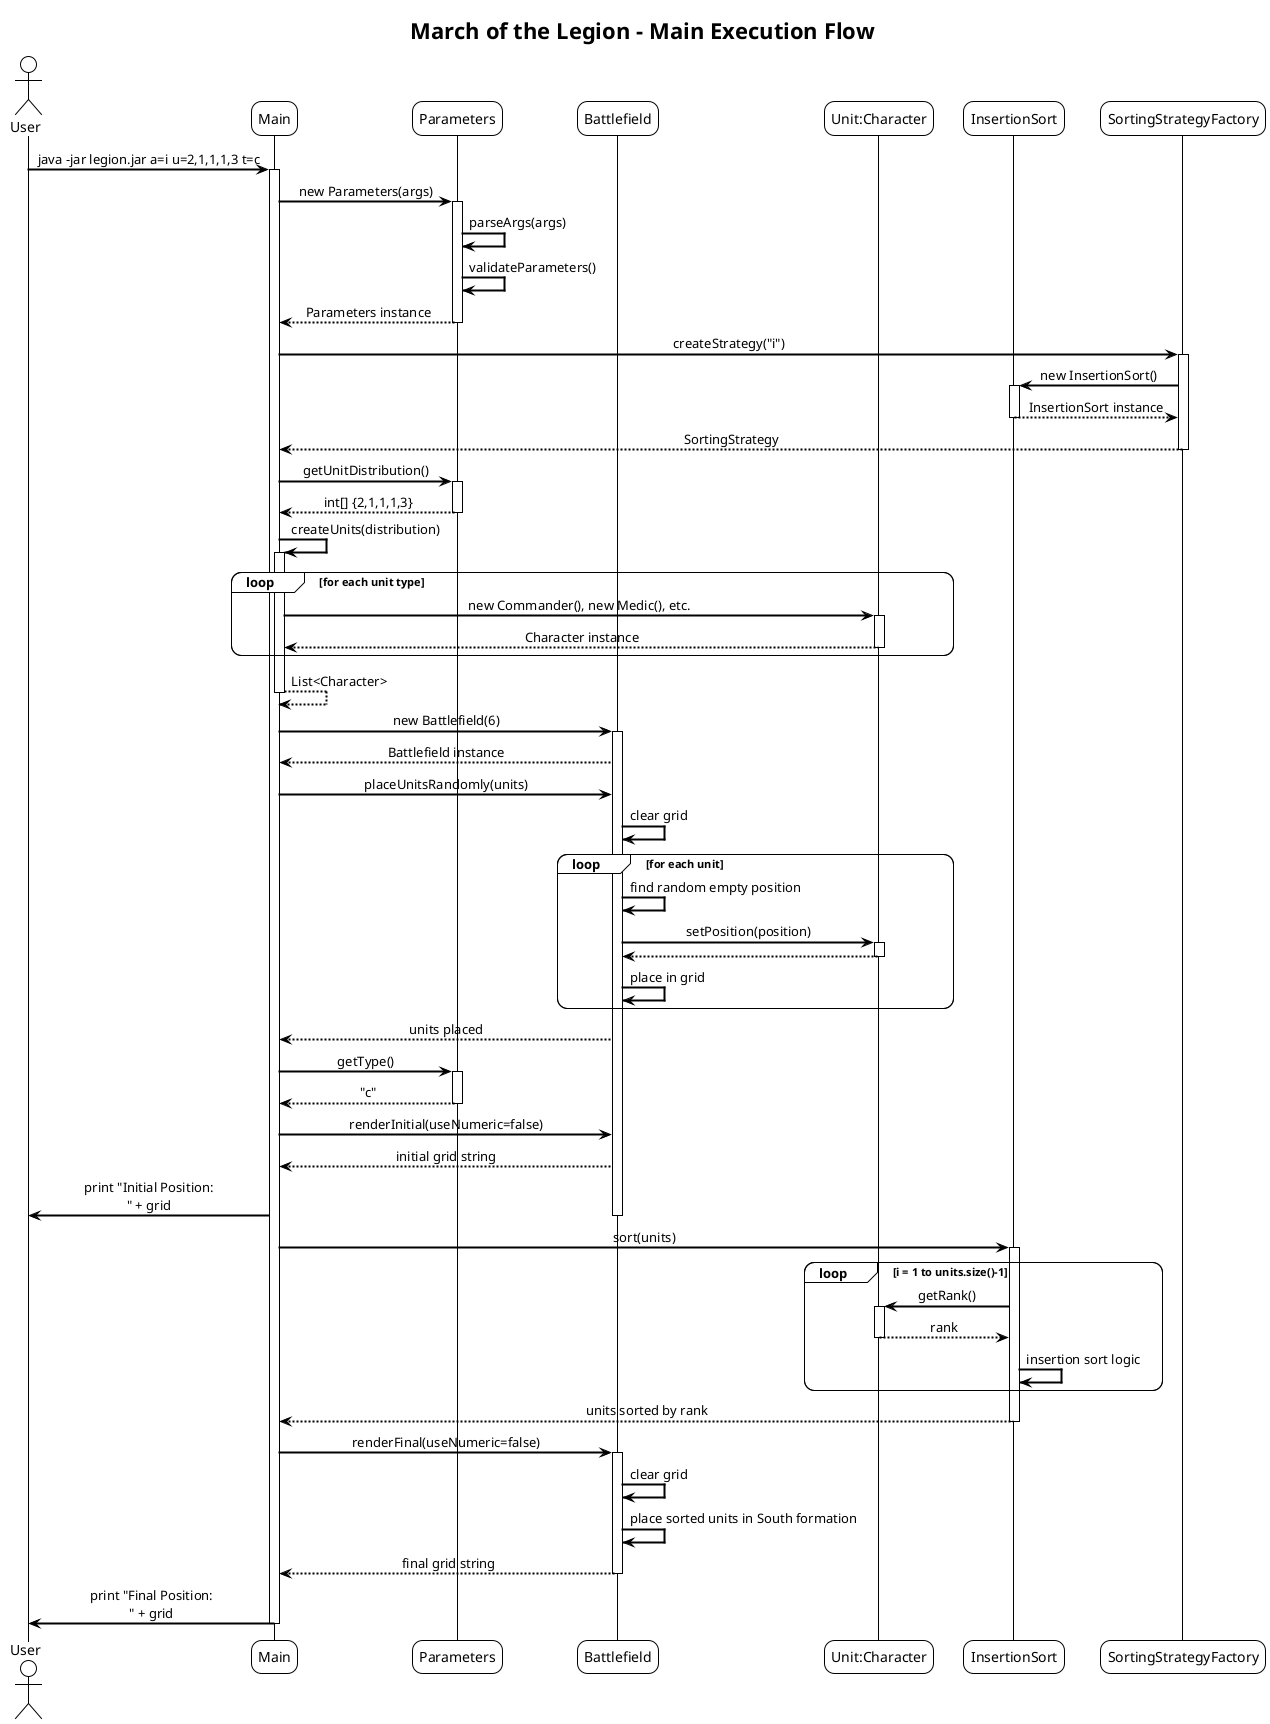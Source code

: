 @startuml sequence-diagram
!theme plain
skinparam sequenceArrowThickness 2
skinparam roundcorner 20
skinparam sequenceMessageAlign center

title March of the Legion - Main Execution Flow

actor User
participant Main
participant Parameters
participant Battlefield
participant "Unit:Character" as Unit
participant InsertionSort
participant SortingStrategyFactory

User -> Main : java -jar legion.jar a=i u=2,1,1,1,3 t=c
activate Main

Main -> Parameters : new Parameters(args)
activate Parameters
Parameters -> Parameters : parseArgs(args)
Parameters -> Parameters : validateParameters()
Parameters --> Main : Parameters instance
deactivate Parameters

Main -> SortingStrategyFactory : createStrategy("i")
activate SortingStrategyFactory
SortingStrategyFactory -> InsertionSort : new InsertionSort()
activate InsertionSort
InsertionSort --> SortingStrategyFactory : InsertionSort instance
deactivate InsertionSort
SortingStrategyFactory --> Main : SortingStrategy
deactivate SortingStrategyFactory

Main -> Parameters : getUnitDistribution()
activate Parameters
Parameters --> Main : int[] {2,1,1,1,3}
deactivate Parameters

Main -> Main : createUnits(distribution)
activate Main
loop for each unit type
    Main -> Unit : new Commander(), new Medic(), etc.
    activate Unit
    Unit --> Main : Character instance
    deactivate Unit
end
Main --> Main : List<Character>
deactivate Main

Main -> Battlefield : new Battlefield(6)
activate Battlefield
Battlefield --> Main : Battlefield instance

Main -> Battlefield : placeUnitsRandomly(units)
Battlefield -> Battlefield : clear grid
loop for each unit
    Battlefield -> Battlefield : find random empty position
    Battlefield -> Unit : setPosition(position)
    activate Unit
    Unit --> Battlefield :
    deactivate Unit
    Battlefield -> Battlefield : place in grid
end
Battlefield --> Main : units placed

Main -> Parameters : getType()
activate Parameters
Parameters --> Main : "c"
deactivate Parameters

Main -> Battlefield : renderInitial(useNumeric=false)
Battlefield --> Main : initial grid string
Main -> User : print "Initial Position:\n" + grid
deactivate Battlefield

Main -> InsertionSort : sort(units)
activate InsertionSort
loop i = 1 to units.size()-1
    InsertionSort -> Unit : getRank()
    activate Unit
    Unit --> InsertionSort : rank
    deactivate Unit
    InsertionSort -> InsertionSort : insertion sort logic
end
InsertionSort --> Main : units sorted by rank
deactivate InsertionSort

Main -> Battlefield : renderFinal(useNumeric=false)
activate Battlefield
Battlefield -> Battlefield : clear grid
Battlefield -> Battlefield : place sorted units in South formation
Battlefield --> Main : final grid string
deactivate Battlefield

Main -> User : print "Final Position:\n" + grid

deactivate Main

@enduml